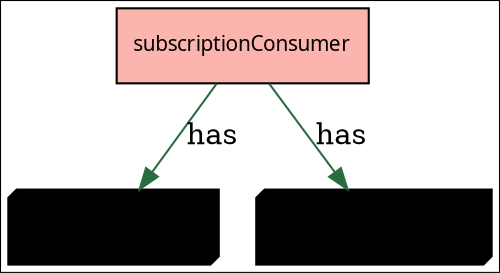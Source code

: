 digraph G {
    node[shape=rectangle, fontname=Tahoma, fontsize=10, style="filled",
        gradientangle="270", fillcolor="bisque", colorscheme="pastel19"]
  	colorscheme="pastel19"
    cluster=true;

	subscriptionConsumer [fillcolor="1"]
		
	    "subscribe-hashtag" [label="subscribe-hashtag" shape="box3d"]
	    
	    "subscriptionConsumer" -> "subscribe-hashtag" [color="#2A6C41" label="has"]
	    
		
	    "unsubscribe-hashtag" [label="unsubscribe-hashtag" shape="box3d"]
	    
	    "subscriptionConsumer" -> "unsubscribe-hashtag" [color="#2A6C41" label="has"]
	    
	
}

